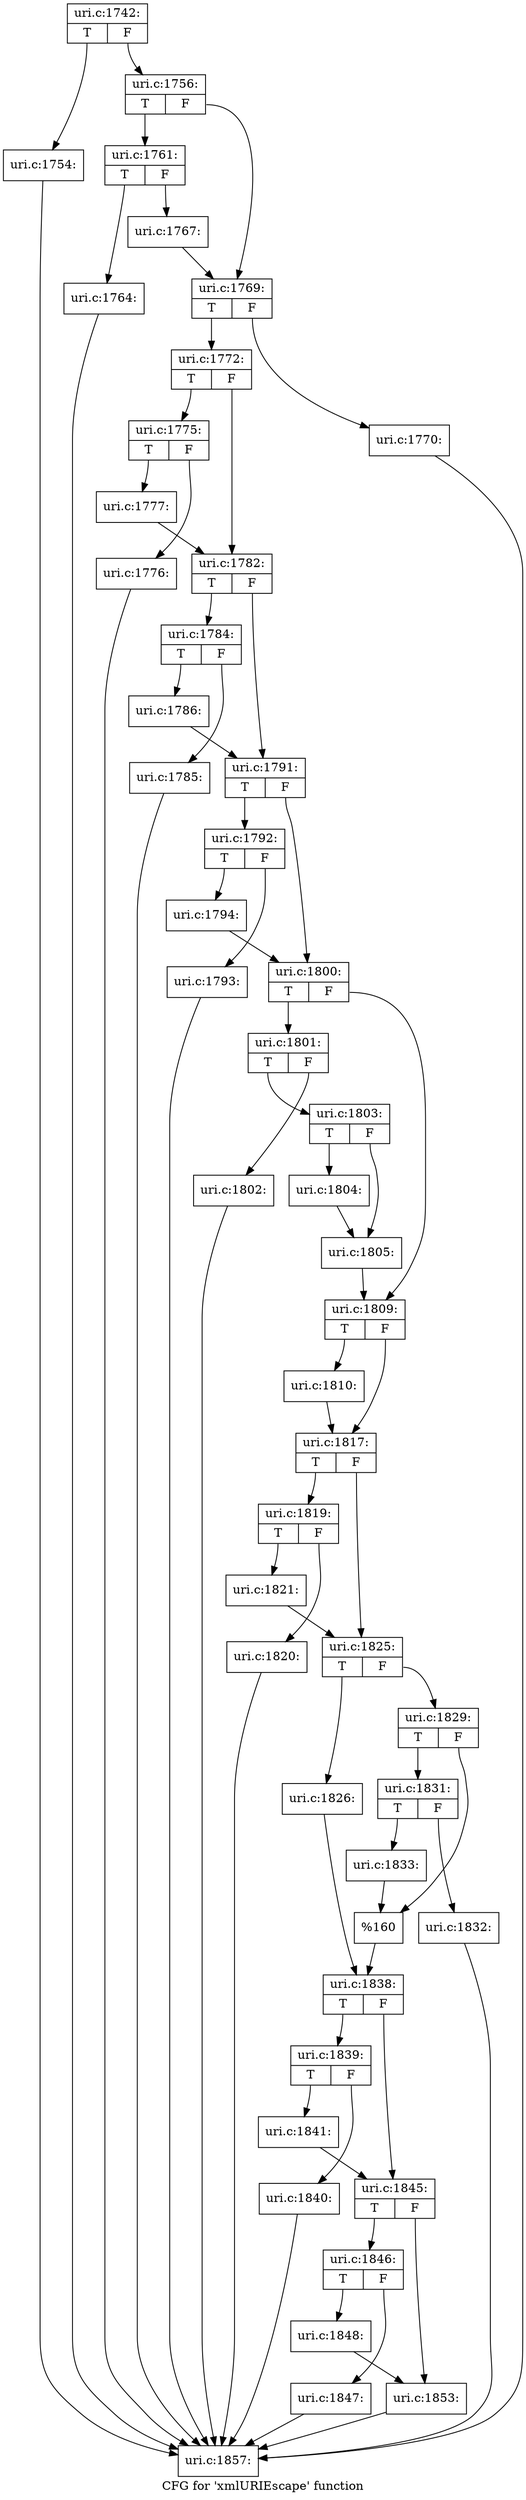 digraph "CFG for 'xmlURIEscape' function" {
	label="CFG for 'xmlURIEscape' function";

	Node0x486a760 [shape=record,label="{uri.c:1742:|{<s0>T|<s1>F}}"];
	Node0x486a760:s0 -> Node0x487f8d0;
	Node0x486a760:s1 -> Node0x487f920;
	Node0x487f8d0 [shape=record,label="{uri.c:1754:}"];
	Node0x487f8d0 -> Node0x487ea20;
	Node0x487f920 [shape=record,label="{uri.c:1756:|{<s0>T|<s1>F}}"];
	Node0x487f920:s0 -> Node0x487ff00;
	Node0x487f920:s1 -> Node0x487ff50;
	Node0x487ff00 [shape=record,label="{uri.c:1761:|{<s0>T|<s1>F}}"];
	Node0x487ff00:s0 -> Node0x48807f0;
	Node0x487ff00:s1 -> Node0x4880840;
	Node0x48807f0 [shape=record,label="{uri.c:1764:}"];
	Node0x48807f0 -> Node0x487ea20;
	Node0x4880840 [shape=record,label="{uri.c:1767:}"];
	Node0x4880840 -> Node0x487ff50;
	Node0x487ff50 [shape=record,label="{uri.c:1769:|{<s0>T|<s1>F}}"];
	Node0x487ff50:s0 -> Node0x4880f70;
	Node0x487ff50:s1 -> Node0x4880f20;
	Node0x4880f20 [shape=record,label="{uri.c:1770:}"];
	Node0x4880f20 -> Node0x487ea20;
	Node0x4880f70 [shape=record,label="{uri.c:1772:|{<s0>T|<s1>F}}"];
	Node0x4880f70:s0 -> Node0x4881480;
	Node0x4880f70:s1 -> Node0x48814d0;
	Node0x4881480 [shape=record,label="{uri.c:1775:|{<s0>T|<s1>F}}"];
	Node0x4881480:s0 -> Node0x4881e60;
	Node0x4881480:s1 -> Node0x4881e10;
	Node0x4881e10 [shape=record,label="{uri.c:1776:}"];
	Node0x4881e10 -> Node0x487ea20;
	Node0x4881e60 [shape=record,label="{uri.c:1777:}"];
	Node0x4881e60 -> Node0x48814d0;
	Node0x48814d0 [shape=record,label="{uri.c:1782:|{<s0>T|<s1>F}}"];
	Node0x48814d0:s0 -> Node0x4882c50;
	Node0x48814d0:s1 -> Node0x4883480;
	Node0x4882c50 [shape=record,label="{uri.c:1784:|{<s0>T|<s1>F}}"];
	Node0x4882c50:s0 -> Node0x4883c90;
	Node0x4882c50:s1 -> Node0x4883c40;
	Node0x4883c40 [shape=record,label="{uri.c:1785:}"];
	Node0x4883c40 -> Node0x487ea20;
	Node0x4883c90 [shape=record,label="{uri.c:1786:}"];
	Node0x4883c90 -> Node0x4883480;
	Node0x4883480 [shape=record,label="{uri.c:1791:|{<s0>T|<s1>F}}"];
	Node0x4883480:s0 -> Node0x4884a80;
	Node0x4883480:s1 -> Node0x4884ad0;
	Node0x4884a80 [shape=record,label="{uri.c:1792:|{<s0>T|<s1>F}}"];
	Node0x4884a80:s0 -> Node0x48853d0;
	Node0x4884a80:s1 -> Node0x4885380;
	Node0x4885380 [shape=record,label="{uri.c:1793:}"];
	Node0x4885380 -> Node0x487ea20;
	Node0x48853d0 [shape=record,label="{uri.c:1794:}"];
	Node0x48853d0 -> Node0x4884ad0;
	Node0x4884ad0 [shape=record,label="{uri.c:1800:|{<s0>T|<s1>F}}"];
	Node0x4884ad0:s0 -> Node0x4886520;
	Node0x4884ad0:s1 -> Node0x4886570;
	Node0x4886520 [shape=record,label="{uri.c:1801:|{<s0>T|<s1>F}}"];
	Node0x4886520:s0 -> Node0x4886d40;
	Node0x4886520:s1 -> Node0x4886cf0;
	Node0x4886cf0 [shape=record,label="{uri.c:1802:}"];
	Node0x4886cf0 -> Node0x487ea20;
	Node0x4886d40 [shape=record,label="{uri.c:1803:|{<s0>T|<s1>F}}"];
	Node0x4886d40:s0 -> Node0x4887220;
	Node0x4886d40:s1 -> Node0x4887270;
	Node0x4887220 [shape=record,label="{uri.c:1804:}"];
	Node0x4887220 -> Node0x4887270;
	Node0x4887270 [shape=record,label="{uri.c:1805:}"];
	Node0x4887270 -> Node0x4886570;
	Node0x4886570 [shape=record,label="{uri.c:1809:|{<s0>T|<s1>F}}"];
	Node0x4886570:s0 -> Node0x4887ef0;
	Node0x4886570:s1 -> Node0x4887f40;
	Node0x4887ef0 [shape=record,label="{uri.c:1810:}"];
	Node0x4887ef0 -> Node0x4887f40;
	Node0x4887f40 [shape=record,label="{uri.c:1817:|{<s0>T|<s1>F}}"];
	Node0x4887f40:s0 -> Node0x48892a0;
	Node0x4887f40:s1 -> Node0x48892f0;
	Node0x48892a0 [shape=record,label="{uri.c:1819:|{<s0>T|<s1>F}}"];
	Node0x48892a0:s0 -> Node0x4889cb0;
	Node0x48892a0:s1 -> Node0x4889c60;
	Node0x4889c60 [shape=record,label="{uri.c:1820:}"];
	Node0x4889c60 -> Node0x487ea20;
	Node0x4889cb0 [shape=record,label="{uri.c:1821:}"];
	Node0x4889cb0 -> Node0x48892f0;
	Node0x48892f0 [shape=record,label="{uri.c:1825:|{<s0>T|<s1>F}}"];
	Node0x48892f0:s0 -> Node0x488af90;
	Node0x48892f0:s1 -> Node0x488b030;
	Node0x488af90 [shape=record,label="{uri.c:1826:}"];
	Node0x488af90 -> Node0x488afe0;
	Node0x488b030 [shape=record,label="{uri.c:1829:|{<s0>T|<s1>F}}"];
	Node0x488b030:s0 -> Node0x488bd30;
	Node0x488b030:s1 -> Node0x488bd80;
	Node0x488bd30 [shape=record,label="{uri.c:1831:|{<s0>T|<s1>F}}"];
	Node0x488bd30:s0 -> Node0x488c740;
	Node0x488bd30:s1 -> Node0x488c6f0;
	Node0x488c6f0 [shape=record,label="{uri.c:1832:}"];
	Node0x488c6f0 -> Node0x487ea20;
	Node0x488c740 [shape=record,label="{uri.c:1833:}"];
	Node0x488c740 -> Node0x488bd80;
	Node0x488bd80 [shape=record,label="{%160}"];
	Node0x488bd80 -> Node0x488afe0;
	Node0x488afe0 [shape=record,label="{uri.c:1838:|{<s0>T|<s1>F}}"];
	Node0x488afe0:s0 -> Node0x488d540;
	Node0x488afe0:s1 -> Node0x488d590;
	Node0x488d540 [shape=record,label="{uri.c:1839:|{<s0>T|<s1>F}}"];
	Node0x488d540:s0 -> Node0x488e340;
	Node0x488d540:s1 -> Node0x488e2f0;
	Node0x488e2f0 [shape=record,label="{uri.c:1840:}"];
	Node0x488e2f0 -> Node0x487ea20;
	Node0x488e340 [shape=record,label="{uri.c:1841:}"];
	Node0x488e340 -> Node0x488d590;
	Node0x488d590 [shape=record,label="{uri.c:1845:|{<s0>T|<s1>F}}"];
	Node0x488d590:s0 -> Node0x488ee10;
	Node0x488d590:s1 -> Node0x488ee60;
	Node0x488ee10 [shape=record,label="{uri.c:1846:|{<s0>T|<s1>F}}"];
	Node0x488ee10:s0 -> Node0x488f7f0;
	Node0x488ee10:s1 -> Node0x488f7a0;
	Node0x488f7a0 [shape=record,label="{uri.c:1847:}"];
	Node0x488f7a0 -> Node0x487ea20;
	Node0x488f7f0 [shape=record,label="{uri.c:1848:}"];
	Node0x488f7f0 -> Node0x488ee60;
	Node0x488ee60 [shape=record,label="{uri.c:1853:}"];
	Node0x488ee60 -> Node0x487ea20;
	Node0x487ea20 [shape=record,label="{uri.c:1857:}"];
}
